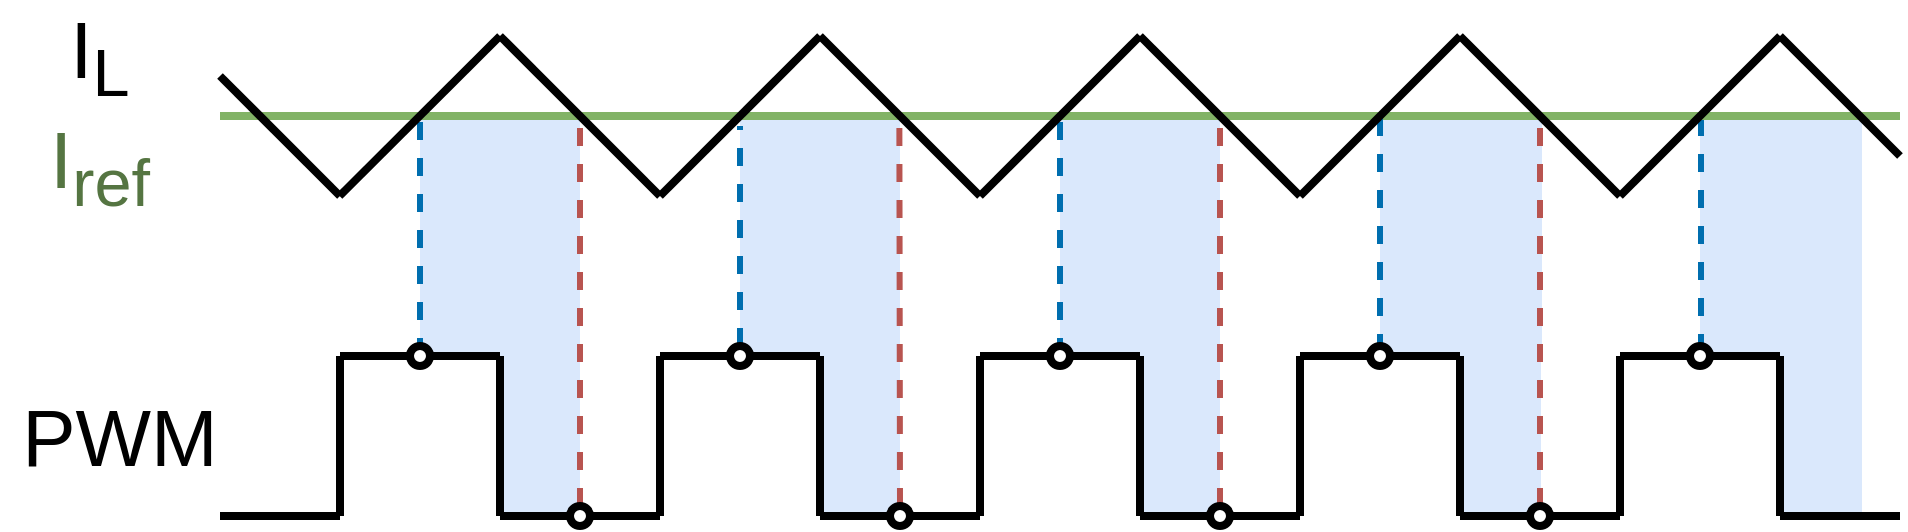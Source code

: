 <mxfile version="10.6.7" type="device"><diagram id="pkUX8egeT2HUiW2wUKu7" name="Page-1"><mxGraphModel dx="294" dy="165" grid="1" gridSize="10" guides="1" tooltips="1" connect="1" arrows="1" fold="1" page="1" pageScale="1" pageWidth="850" pageHeight="1100" math="0" shadow="0"><root><mxCell id="0"/><mxCell id="1" parent="0"/><mxCell id="a3QDxNg2ogoTWx6-e671-33" value="" style="rounded=0;whiteSpace=wrap;html=1;fillColor=#dae8fc;strokeColor=none;" parent="1" vertex="1"><mxGeometry x="880" y="180" width="81" height="120" as="geometry"/></mxCell><mxCell id="C2UTKVzws48e1TTSltg9-11" value="" style="endArrow=none;html=1;strokeWidth=3;dashed=1;fillColor=#1ba1e2;strokeColor=#006EAF;" edge="1" parent="1"><mxGeometry width="50" height="50" relative="1" as="geometry"><mxPoint x="880.5" y="298" as="sourcePoint"/><mxPoint x="880.5" y="180" as="targetPoint"/></mxGeometry></mxCell><mxCell id="a3QDxNg2ogoTWx6-e671-34" value="" style="rounded=0;whiteSpace=wrap;html=1;fillColor=#dae8fc;strokeColor=none;" parent="1" vertex="1"><mxGeometry x="921" y="300" width="40" height="80" as="geometry"/></mxCell><mxCell id="a3QDxNg2ogoTWx6-e671-27" value="" style="rounded=0;whiteSpace=wrap;html=1;fillColor=#dae8fc;strokeColor=none;" parent="1" vertex="1"><mxGeometry x="400" y="180" width="80" height="120" as="geometry"/></mxCell><mxCell id="a3QDxNg2ogoTWx6-e671-28" value="" style="rounded=0;whiteSpace=wrap;html=1;fillColor=#dae8fc;strokeColor=none;" parent="1" vertex="1"><mxGeometry x="440" y="300" width="40" height="80" as="geometry"/></mxCell><mxCell id="a3QDxNg2ogoTWx6-e671-29" value="" style="rounded=0;whiteSpace=wrap;html=1;fillColor=#dae8fc;strokeColor=none;" parent="1" vertex="1"><mxGeometry x="560" y="180" width="80" height="120" as="geometry"/></mxCell><mxCell id="a3QDxNg2ogoTWx6-e671-30" value="" style="rounded=0;whiteSpace=wrap;html=1;fillColor=#dae8fc;strokeColor=none;" parent="1" vertex="1"><mxGeometry x="600" y="300" width="40" height="80" as="geometry"/></mxCell><mxCell id="a3QDxNg2ogoTWx6-e671-31" value="" style="rounded=0;whiteSpace=wrap;html=1;fillColor=#dae8fc;strokeColor=none;" parent="1" vertex="1"><mxGeometry x="720" y="180" width="81" height="120" as="geometry"/></mxCell><mxCell id="a3QDxNg2ogoTWx6-e671-32" value="" style="rounded=0;whiteSpace=wrap;html=1;fillColor=#dae8fc;strokeColor=none;" parent="1" vertex="1"><mxGeometry x="760.5" y="300" width="40" height="80" as="geometry"/></mxCell><mxCell id="a3QDxNg2ogoTWx6-e671-25" value="" style="rounded=0;whiteSpace=wrap;html=1;fillColor=#dae8fc;strokeColor=none;" parent="1" vertex="1"><mxGeometry x="240" y="180" width="80" height="120" as="geometry"/></mxCell><mxCell id="a3QDxNg2ogoTWx6-e671-26" value="" style="rounded=0;whiteSpace=wrap;html=1;fillColor=#dae8fc;strokeColor=none;" parent="1" vertex="1"><mxGeometry x="280" y="300" width="40" height="80" as="geometry"/></mxCell><mxCell id="Tl3OIXE4yh1jOMmpksmT-15" value="" style="endArrow=none;html=1;strokeWidth=4;fillColor=#d5e8d4;strokeColor=#82b366;" parent="1" edge="1"><mxGeometry width="50" height="50" relative="1" as="geometry"><mxPoint x="140" y="180" as="sourcePoint"/><mxPoint x="980" y="180" as="targetPoint"/></mxGeometry></mxCell><mxCell id="4S92IV9rBilkaY_2bPpa-22" value="" style="endArrow=none;html=1;strokeWidth=4;" parent="1" edge="1"><mxGeometry width="50" height="50" relative="1" as="geometry"><mxPoint x="200" y="380" as="sourcePoint"/><mxPoint x="200" y="300" as="targetPoint"/></mxGeometry></mxCell><mxCell id="4S92IV9rBilkaY_2bPpa-23" value="" style="endArrow=none;html=1;strokeWidth=4;" parent="1" edge="1"><mxGeometry width="50" height="50" relative="1" as="geometry"><mxPoint x="200" y="300" as="sourcePoint"/><mxPoint x="280" y="300" as="targetPoint"/></mxGeometry></mxCell><mxCell id="4S92IV9rBilkaY_2bPpa-24" value="" style="endArrow=none;html=1;strokeWidth=4;" parent="1" edge="1"><mxGeometry width="50" height="50" relative="1" as="geometry"><mxPoint x="280" y="380" as="sourcePoint"/><mxPoint x="280" y="300" as="targetPoint"/></mxGeometry></mxCell><mxCell id="4S92IV9rBilkaY_2bPpa-25" value="" style="endArrow=none;html=1;strokeWidth=4;" parent="1" edge="1"><mxGeometry width="50" height="50" relative="1" as="geometry"><mxPoint x="280" y="380" as="sourcePoint"/><mxPoint x="360" y="380" as="targetPoint"/></mxGeometry></mxCell><mxCell id="4S92IV9rBilkaY_2bPpa-26" value="" style="endArrow=none;html=1;strokeWidth=4;" parent="1" edge="1"><mxGeometry width="50" height="50" relative="1" as="geometry"><mxPoint x="360" y="380" as="sourcePoint"/><mxPoint x="360" y="300" as="targetPoint"/></mxGeometry></mxCell><mxCell id="4S92IV9rBilkaY_2bPpa-27" value="" style="endArrow=none;html=1;strokeWidth=4;" parent="1" edge="1"><mxGeometry width="50" height="50" relative="1" as="geometry"><mxPoint x="360" y="300" as="sourcePoint"/><mxPoint x="440" y="300" as="targetPoint"/></mxGeometry></mxCell><mxCell id="4S92IV9rBilkaY_2bPpa-28" value="" style="endArrow=none;html=1;strokeWidth=4;" parent="1" edge="1"><mxGeometry width="50" height="50" relative="1" as="geometry"><mxPoint x="440" y="380" as="sourcePoint"/><mxPoint x="440" y="300" as="targetPoint"/></mxGeometry></mxCell><mxCell id="4S92IV9rBilkaY_2bPpa-29" value="" style="endArrow=none;html=1;strokeWidth=4;" parent="1" edge="1"><mxGeometry width="50" height="50" relative="1" as="geometry"><mxPoint x="440" y="380" as="sourcePoint"/><mxPoint x="520" y="380" as="targetPoint"/></mxGeometry></mxCell><mxCell id="4S92IV9rBilkaY_2bPpa-30" value="" style="endArrow=none;html=1;strokeWidth=4;" parent="1" edge="1"><mxGeometry width="50" height="50" relative="1" as="geometry"><mxPoint x="520" y="380" as="sourcePoint"/><mxPoint x="520" y="300" as="targetPoint"/></mxGeometry></mxCell><mxCell id="4S92IV9rBilkaY_2bPpa-31" value="" style="endArrow=none;html=1;strokeWidth=4;" parent="1" edge="1"><mxGeometry width="50" height="50" relative="1" as="geometry"><mxPoint x="520" y="300" as="sourcePoint"/><mxPoint x="600" y="300" as="targetPoint"/></mxGeometry></mxCell><mxCell id="4S92IV9rBilkaY_2bPpa-32" value="" style="endArrow=none;html=1;strokeWidth=4;" parent="1" edge="1"><mxGeometry width="50" height="50" relative="1" as="geometry"><mxPoint x="600" y="380" as="sourcePoint"/><mxPoint x="600" y="300" as="targetPoint"/></mxGeometry></mxCell><mxCell id="4S92IV9rBilkaY_2bPpa-33" value="" style="endArrow=none;html=1;strokeWidth=4;" parent="1" edge="1"><mxGeometry width="50" height="50" relative="1" as="geometry"><mxPoint x="600" y="380" as="sourcePoint"/><mxPoint x="680" y="380" as="targetPoint"/></mxGeometry></mxCell><mxCell id="4S92IV9rBilkaY_2bPpa-34" value="" style="endArrow=none;html=1;strokeWidth=4;" parent="1" edge="1"><mxGeometry width="50" height="50" relative="1" as="geometry"><mxPoint x="680" y="380" as="sourcePoint"/><mxPoint x="680" y="300" as="targetPoint"/></mxGeometry></mxCell><mxCell id="4S92IV9rBilkaY_2bPpa-35" value="" style="endArrow=none;html=1;strokeWidth=4;" parent="1" edge="1"><mxGeometry width="50" height="50" relative="1" as="geometry"><mxPoint x="680" y="300" as="sourcePoint"/><mxPoint x="760" y="300" as="targetPoint"/></mxGeometry></mxCell><mxCell id="4S92IV9rBilkaY_2bPpa-36" value="" style="endArrow=none;html=1;strokeWidth=4;" parent="1" edge="1"><mxGeometry width="50" height="50" relative="1" as="geometry"><mxPoint x="760" y="380" as="sourcePoint"/><mxPoint x="760" y="300" as="targetPoint"/></mxGeometry></mxCell><mxCell id="4S92IV9rBilkaY_2bPpa-37" value="" style="endArrow=none;html=1;strokeWidth=4;" parent="1" edge="1"><mxGeometry width="50" height="50" relative="1" as="geometry"><mxPoint x="760" y="380" as="sourcePoint"/><mxPoint x="840" y="380" as="targetPoint"/></mxGeometry></mxCell><mxCell id="4S92IV9rBilkaY_2bPpa-38" value="" style="endArrow=none;html=1;strokeWidth=4;" parent="1" edge="1"><mxGeometry width="50" height="50" relative="1" as="geometry"><mxPoint x="840" y="380" as="sourcePoint"/><mxPoint x="840" y="300" as="targetPoint"/></mxGeometry></mxCell><mxCell id="4S92IV9rBilkaY_2bPpa-39" value="" style="endArrow=none;html=1;strokeWidth=4;" parent="1" edge="1"><mxGeometry width="50" height="50" relative="1" as="geometry"><mxPoint x="840" y="300" as="sourcePoint"/><mxPoint x="920" y="300" as="targetPoint"/></mxGeometry></mxCell><mxCell id="4S92IV9rBilkaY_2bPpa-40" value="" style="endArrow=none;html=1;strokeWidth=4;" parent="1" edge="1"><mxGeometry width="50" height="50" relative="1" as="geometry"><mxPoint x="920" y="380" as="sourcePoint"/><mxPoint x="920" y="300" as="targetPoint"/></mxGeometry></mxCell><mxCell id="4S92IV9rBilkaY_2bPpa-41" value="" style="endArrow=none;html=1;strokeWidth=4;" parent="1" edge="1"><mxGeometry width="50" height="50" relative="1" as="geometry"><mxPoint x="920" y="380" as="sourcePoint"/><mxPoint x="980" y="380" as="targetPoint"/></mxGeometry></mxCell><mxCell id="4S92IV9rBilkaY_2bPpa-42" value="" style="endArrow=none;html=1;strokeWidth=4;" parent="1" edge="1"><mxGeometry width="50" height="50" relative="1" as="geometry"><mxPoint x="200" y="380" as="sourcePoint"/><mxPoint x="140" y="380" as="targetPoint"/></mxGeometry></mxCell><mxCell id="4S92IV9rBilkaY_2bPpa-49" value="PWM" style="text;html=1;strokeColor=none;fillColor=none;align=center;verticalAlign=middle;whiteSpace=wrap;rounded=0;fontSize=40;" parent="1" vertex="1"><mxGeometry x="40" y="320" width="100" height="40" as="geometry"/></mxCell><mxCell id="Tl3OIXE4yh1jOMmpksmT-4" value="" style="endArrow=none;html=1;strokeWidth=4;" parent="1" edge="1"><mxGeometry width="50" height="50" relative="1" as="geometry"><mxPoint x="140" y="160" as="sourcePoint"/><mxPoint x="200" y="220" as="targetPoint"/></mxGeometry></mxCell><mxCell id="Tl3OIXE4yh1jOMmpksmT-8" value="" style="endArrow=none;html=1;strokeWidth=4;" parent="1" edge="1"><mxGeometry width="50" height="50" relative="1" as="geometry"><mxPoint x="520" y="220" as="sourcePoint"/><mxPoint x="440" y="140" as="targetPoint"/></mxGeometry></mxCell><mxCell id="Tl3OIXE4yh1jOMmpksmT-26" value="I&lt;sub&gt;L&lt;/sub&gt;" style="text;html=1;strokeColor=none;fillColor=none;align=center;verticalAlign=middle;whiteSpace=wrap;rounded=0;fontSize=40;" parent="1" vertex="1"><mxGeometry x="30" y="130" width="100" height="40" as="geometry"/></mxCell><mxCell id="a3QDxNg2ogoTWx6-e671-1" value="I&lt;sub&gt;ref&lt;/sub&gt;" style="text;html=1;align=center;verticalAlign=middle;whiteSpace=wrap;rounded=0;fontSize=40;labelBackgroundColor=#ffffff;fontColor=#557542;" parent="1" vertex="1"><mxGeometry x="30" y="185" width="100" height="40" as="geometry"/></mxCell><mxCell id="a3QDxNg2ogoTWx6-e671-2" value="" style="endArrow=none;html=1;strokeWidth=3;dashed=1;fillColor=#f8cecc;strokeColor=#b85450;exitX=0.5;exitY=0;exitDx=0;exitDy=0;" parent="1" edge="1" source="a3QDxNg2ogoTWx6-e671-4"><mxGeometry width="50" height="50" relative="1" as="geometry"><mxPoint x="320" y="380" as="sourcePoint"/><mxPoint x="320" y="180" as="targetPoint"/></mxGeometry></mxCell><mxCell id="a3QDxNg2ogoTWx6-e671-4" value="" style="ellipse;whiteSpace=wrap;html=1;aspect=fixed;strokeWidth=4;" parent="1" vertex="1"><mxGeometry x="315" y="375" width="10" height="10" as="geometry"/></mxCell><mxCell id="a3QDxNg2ogoTWx6-e671-5" value="" style="endArrow=none;html=1;strokeWidth=3;dashed=1;fillColor=#f8cecc;strokeColor=#b85450;entryX=0.996;entryY=-0.001;entryDx=0;entryDy=0;entryPerimeter=0;" parent="1" source="a3QDxNg2ogoTWx6-e671-7" target="a3QDxNg2ogoTWx6-e671-27" edge="1"><mxGeometry width="50" height="50" relative="1" as="geometry"><mxPoint x="481" y="380" as="sourcePoint"/><mxPoint x="479.647" y="195.471" as="targetPoint"/></mxGeometry></mxCell><mxCell id="a3QDxNg2ogoTWx6-e671-7" value="" style="ellipse;whiteSpace=wrap;html=1;aspect=fixed;strokeWidth=4;" parent="1" vertex="1"><mxGeometry x="475" y="375" width="10" height="10" as="geometry"/></mxCell><mxCell id="a3QDxNg2ogoTWx6-e671-12" value="" style="endArrow=none;html=1;strokeWidth=3;dashed=1;fillColor=#f8cecc;strokeColor=#b85450;exitX=0.5;exitY=0;exitDx=0;exitDy=0;" parent="1" edge="1" source="a3QDxNg2ogoTWx6-e671-14"><mxGeometry width="50" height="50" relative="1" as="geometry"><mxPoint x="640" y="380" as="sourcePoint"/><mxPoint x="640" y="180" as="targetPoint"/></mxGeometry></mxCell><mxCell id="a3QDxNg2ogoTWx6-e671-14" value="" style="ellipse;whiteSpace=wrap;html=1;aspect=fixed;strokeWidth=4;" parent="1" vertex="1"><mxGeometry x="635" y="375" width="10" height="10" as="geometry"/></mxCell><mxCell id="a3QDxNg2ogoTWx6-e671-15" value="" style="endArrow=none;html=1;strokeWidth=3;dashed=1;fillColor=#f8cecc;strokeColor=#b85450;" parent="1" source="a3QDxNg2ogoTWx6-e671-17" edge="1"><mxGeometry width="50" height="50" relative="1" as="geometry"><mxPoint x="801" y="380" as="sourcePoint"/><mxPoint x="800" y="180" as="targetPoint"/></mxGeometry></mxCell><mxCell id="a3QDxNg2ogoTWx6-e671-17" value="" style="ellipse;whiteSpace=wrap;html=1;aspect=fixed;strokeWidth=4;" parent="1" vertex="1"><mxGeometry x="795" y="375" width="10" height="10" as="geometry"/></mxCell><mxCell id="C2UTKVzws48e1TTSltg9-1" value="" style="endArrow=none;html=1;strokeWidth=3;dashed=1;fillColor=#1ba1e2;strokeColor=#006EAF;" edge="1" parent="1"><mxGeometry width="50" height="50" relative="1" as="geometry"><mxPoint x="560" y="300" as="sourcePoint"/><mxPoint x="560" y="180" as="targetPoint"/></mxGeometry></mxCell><mxCell id="C2UTKVzws48e1TTSltg9-2" value="" style="endArrow=none;html=1;strokeWidth=3;dashed=1;fillColor=#1ba1e2;strokeColor=#006EAF;" edge="1" parent="1" source="C2UTKVzws48e1TTSltg9-5"><mxGeometry width="50" height="50" relative="1" as="geometry"><mxPoint x="399" y="300" as="sourcePoint"/><mxPoint x="400" y="185" as="targetPoint"/></mxGeometry></mxCell><mxCell id="C2UTKVzws48e1TTSltg9-3" value="" style="endArrow=none;html=1;strokeWidth=3;dashed=1;fillColor=#1ba1e2;strokeColor=#006EAF;" edge="1" parent="1"><mxGeometry width="50" height="50" relative="1" as="geometry"><mxPoint x="240" y="300" as="sourcePoint"/><mxPoint x="240" y="180" as="targetPoint"/></mxGeometry></mxCell><mxCell id="C2UTKVzws48e1TTSltg9-4" value="" style="ellipse;whiteSpace=wrap;html=1;aspect=fixed;strokeWidth=4;" vertex="1" parent="1"><mxGeometry x="235" y="295" width="10" height="10" as="geometry"/></mxCell><mxCell id="C2UTKVzws48e1TTSltg9-5" value="" style="ellipse;whiteSpace=wrap;html=1;aspect=fixed;strokeWidth=4;" vertex="1" parent="1"><mxGeometry x="395" y="295" width="10" height="10" as="geometry"/></mxCell><mxCell id="C2UTKVzws48e1TTSltg9-6" value="" style="ellipse;whiteSpace=wrap;html=1;aspect=fixed;strokeWidth=4;" vertex="1" parent="1"><mxGeometry x="555" y="295" width="10" height="10" as="geometry"/></mxCell><mxCell id="C2UTKVzws48e1TTSltg9-7" value="" style="endArrow=none;html=1;strokeWidth=3;dashed=1;fillColor=#1ba1e2;strokeColor=#006EAF;" edge="1" parent="1" target="C2UTKVzws48e1TTSltg9-10"><mxGeometry width="50" height="50" relative="1" as="geometry"><mxPoint x="880" y="300" as="sourcePoint"/><mxPoint x="881" y="180" as="targetPoint"/></mxGeometry></mxCell><mxCell id="C2UTKVzws48e1TTSltg9-8" value="" style="endArrow=none;html=1;strokeWidth=3;dashed=1;fillColor=#1ba1e2;strokeColor=#006EAF;" edge="1" parent="1"><mxGeometry width="50" height="50" relative="1" as="geometry"><mxPoint x="720" y="298" as="sourcePoint"/><mxPoint x="720" y="180" as="targetPoint"/></mxGeometry></mxCell><mxCell id="C2UTKVzws48e1TTSltg9-9" value="" style="ellipse;whiteSpace=wrap;html=1;aspect=fixed;strokeWidth=4;" vertex="1" parent="1"><mxGeometry x="715" y="295" width="10" height="10" as="geometry"/></mxCell><mxCell id="C2UTKVzws48e1TTSltg9-10" value="" style="ellipse;whiteSpace=wrap;html=1;aspect=fixed;strokeWidth=4;" vertex="1" parent="1"><mxGeometry x="875" y="295" width="10" height="10" as="geometry"/></mxCell><mxCell id="Tl3OIXE4yh1jOMmpksmT-5" value="" style="endArrow=none;html=1;strokeWidth=4;" parent="1" edge="1"><mxGeometry width="50" height="50" relative="1" as="geometry"><mxPoint x="199.767" y="220" as="sourcePoint"/><mxPoint x="280" y="140" as="targetPoint"/></mxGeometry></mxCell><mxCell id="Tl3OIXE4yh1jOMmpksmT-7" value="" style="endArrow=none;html=1;strokeWidth=4;" parent="1" edge="1"><mxGeometry width="50" height="50" relative="1" as="geometry"><mxPoint x="360" y="220" as="sourcePoint"/><mxPoint x="440" y="140" as="targetPoint"/></mxGeometry></mxCell><mxCell id="Tl3OIXE4yh1jOMmpksmT-9" value="" style="endArrow=none;html=1;strokeWidth=4;" parent="1" edge="1"><mxGeometry width="50" height="50" relative="1" as="geometry"><mxPoint x="520" y="220" as="sourcePoint"/><mxPoint x="600" y="140" as="targetPoint"/></mxGeometry></mxCell><mxCell id="Tl3OIXE4yh1jOMmpksmT-11" value="" style="endArrow=none;html=1;strokeWidth=4;" parent="1" edge="1"><mxGeometry width="50" height="50" relative="1" as="geometry"><mxPoint x="680" y="220" as="sourcePoint"/><mxPoint x="760" y="140" as="targetPoint"/></mxGeometry></mxCell><mxCell id="Tl3OIXE4yh1jOMmpksmT-12" value="" style="endArrow=none;html=1;strokeWidth=4;" parent="1" edge="1"><mxGeometry width="50" height="50" relative="1" as="geometry"><mxPoint x="840" y="220" as="sourcePoint"/><mxPoint x="760" y="140" as="targetPoint"/></mxGeometry></mxCell><mxCell id="Tl3OIXE4yh1jOMmpksmT-13" value="" style="endArrow=none;html=1;strokeWidth=4;" parent="1" edge="1"><mxGeometry width="50" height="50" relative="1" as="geometry"><mxPoint x="840" y="220" as="sourcePoint"/><mxPoint x="920" y="140" as="targetPoint"/></mxGeometry></mxCell><mxCell id="Tl3OIXE4yh1jOMmpksmT-14" value="" style="endArrow=none;html=1;strokeWidth=4;" parent="1" edge="1"><mxGeometry width="50" height="50" relative="1" as="geometry"><mxPoint x="980" y="200" as="sourcePoint"/><mxPoint x="920" y="140" as="targetPoint"/></mxGeometry></mxCell><mxCell id="Tl3OIXE4yh1jOMmpksmT-10" value="" style="endArrow=none;html=1;strokeWidth=4;" parent="1" edge="1"><mxGeometry width="50" height="50" relative="1" as="geometry"><mxPoint x="680" y="220" as="sourcePoint"/><mxPoint x="600" y="140" as="targetPoint"/></mxGeometry></mxCell><mxCell id="Tl3OIXE4yh1jOMmpksmT-6" value="" style="endArrow=none;html=1;strokeWidth=4;" parent="1" edge="1"><mxGeometry width="50" height="50" relative="1" as="geometry"><mxPoint x="360" y="220" as="sourcePoint"/><mxPoint x="280" y="140" as="targetPoint"/></mxGeometry></mxCell></root></mxGraphModel></diagram></mxfile>